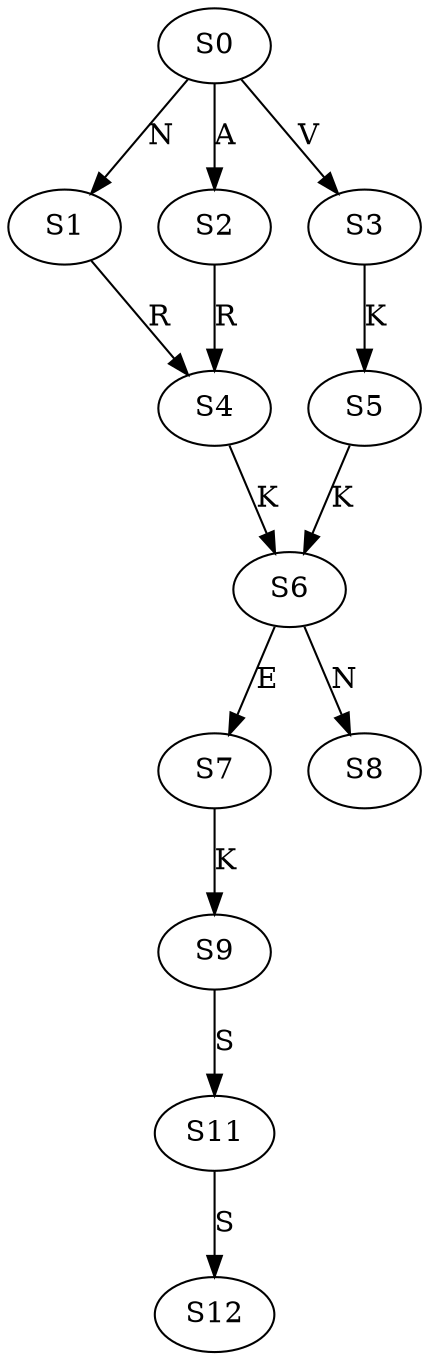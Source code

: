 strict digraph  {
	S0 -> S1 [ label = N ];
	S0 -> S2 [ label = A ];
	S0 -> S3 [ label = V ];
	S1 -> S4 [ label = R ];
	S2 -> S4 [ label = R ];
	S3 -> S5 [ label = K ];
	S4 -> S6 [ label = K ];
	S5 -> S6 [ label = K ];
	S6 -> S7 [ label = E ];
	S6 -> S8 [ label = N ];
	S7 -> S9 [ label = K ];
	S9 -> S11 [ label = S ];
	S11 -> S12 [ label = S ];
}
